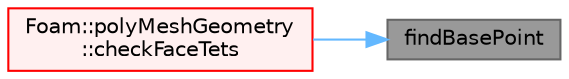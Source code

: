 digraph "findBasePoint"
{
 // LATEX_PDF_SIZE
  bgcolor="transparent";
  edge [fontname=Helvetica,fontsize=10,labelfontname=Helvetica,labelfontsize=10];
  node [fontname=Helvetica,fontsize=10,shape=box,height=0.2,width=0.4];
  rankdir="RL";
  Node1 [id="Node000001",label="findBasePoint",height=0.2,width=0.4,color="gray40", fillcolor="grey60", style="filled", fontcolor="black",tooltip=" "];
  Node1 -> Node2 [id="edge1_Node000001_Node000002",dir="back",color="steelblue1",style="solid",tooltip=" "];
  Node2 [id="Node000002",label="Foam::polyMeshGeometry\l::checkFaceTets",height=0.2,width=0.4,color="red", fillcolor="#FFF0F0", style="filled",URL="$classFoam_1_1polyMeshGeometry.html#ac78de3d27453106d3cf818bda3fd90f4",tooltip=" "];
}
